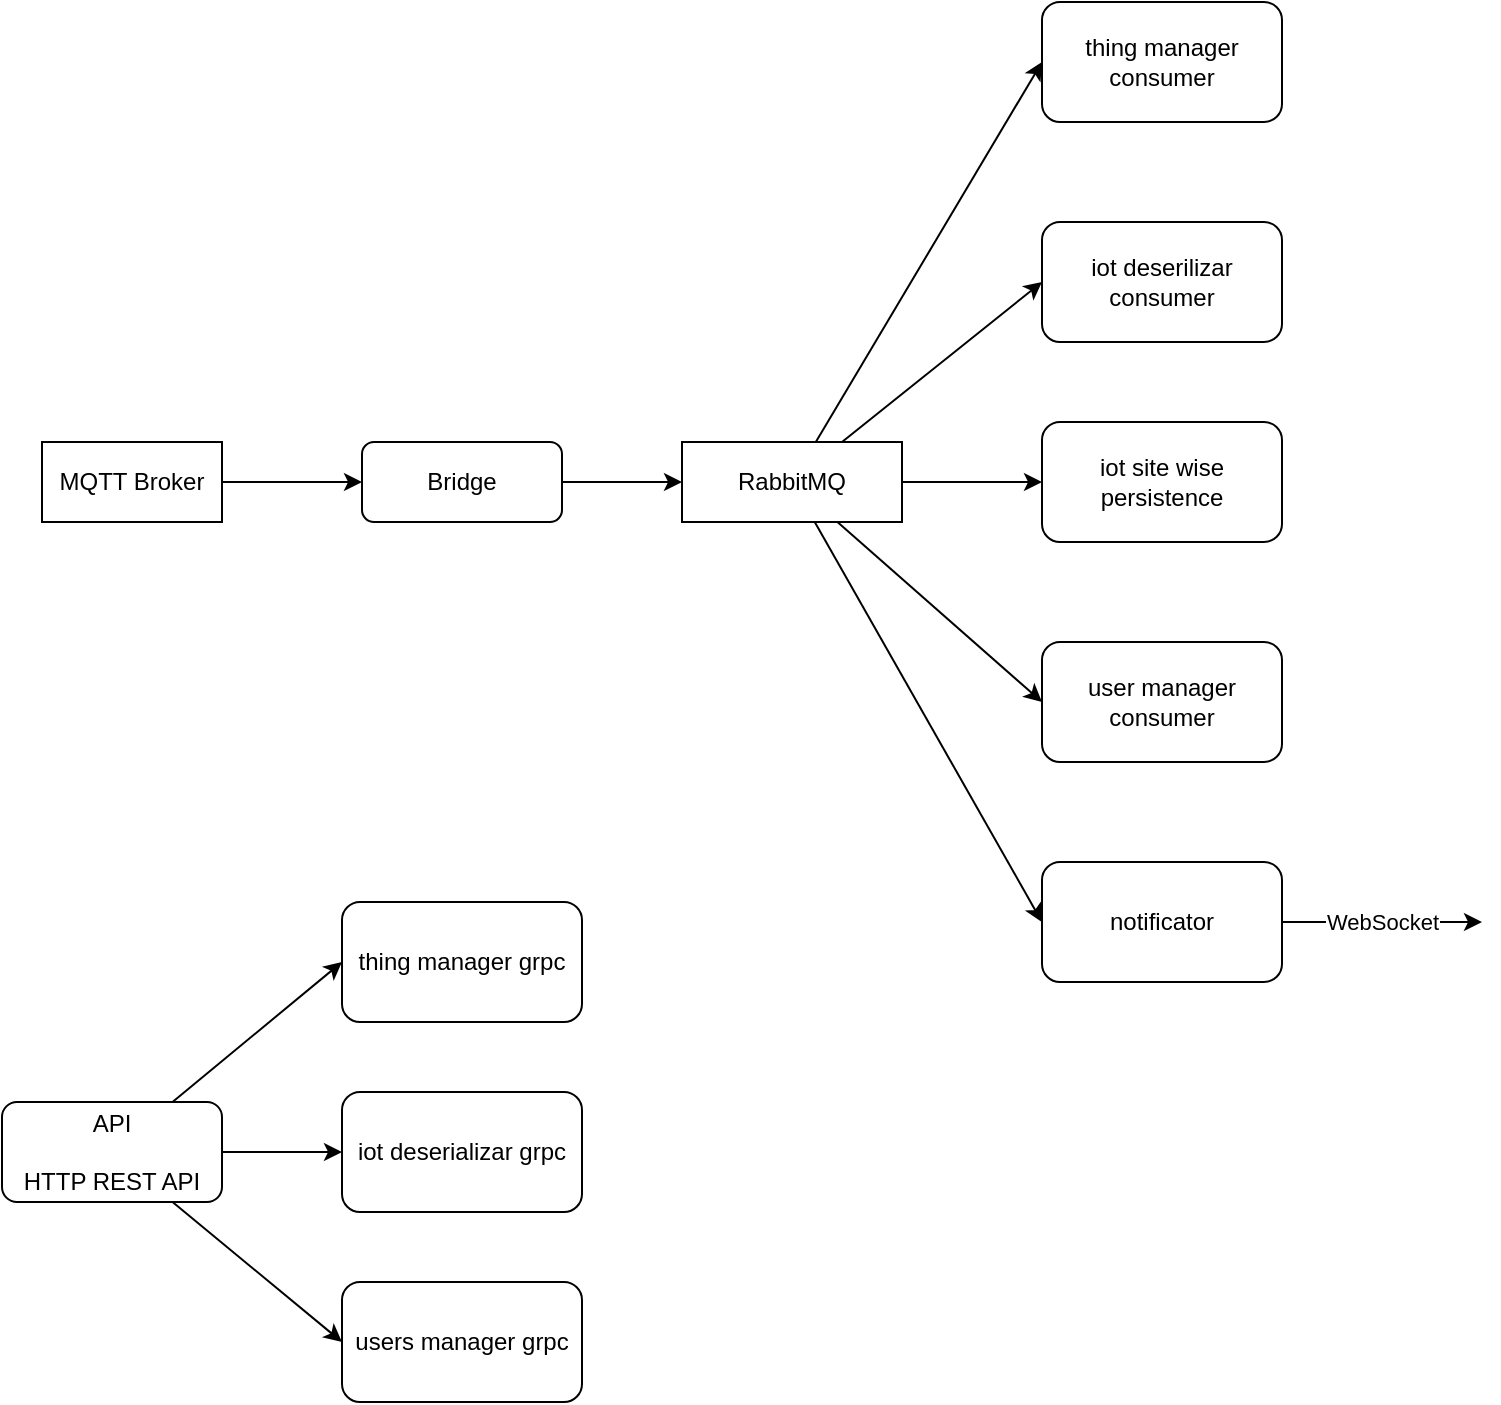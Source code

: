 <mxfile>
    <diagram id="7XnDflL5jBeqPy--ubXq" name="Page-1">
        <mxGraphModel dx="1727" dy="1615" grid="1" gridSize="10" guides="1" tooltips="1" connect="1" arrows="1" fold="1" page="1" pageScale="1" pageWidth="850" pageHeight="1100" math="0" shadow="0">
            <root>
                <mxCell id="0"/>
                <mxCell id="1" parent="0"/>
                <mxCell id="9" style="edgeStyle=none;html=1;entryX=0;entryY=0.5;entryDx=0;entryDy=0;" edge="1" parent="1" source="2" target="8">
                    <mxGeometry relative="1" as="geometry"/>
                </mxCell>
                <mxCell id="11" style="edgeStyle=none;html=1;entryX=0;entryY=0.5;entryDx=0;entryDy=0;" edge="1" parent="1" source="2" target="10">
                    <mxGeometry relative="1" as="geometry"/>
                </mxCell>
                <mxCell id="13" style="edgeStyle=none;html=1;entryX=0;entryY=0.5;entryDx=0;entryDy=0;" edge="1" parent="1" source="2" target="12">
                    <mxGeometry relative="1" as="geometry"/>
                </mxCell>
                <mxCell id="2" value="API&lt;br&gt;&lt;br&gt;HTTP REST API" style="rounded=1;whiteSpace=wrap;html=1;" vertex="1" parent="1">
                    <mxGeometry x="80" y="420" width="110" height="50" as="geometry"/>
                </mxCell>
                <mxCell id="7" style="edgeStyle=none;html=1;entryX=0;entryY=0.5;entryDx=0;entryDy=0;" edge="1" parent="1" source="3" target="6">
                    <mxGeometry relative="1" as="geometry"/>
                </mxCell>
                <mxCell id="3" value="Bridge" style="rounded=1;whiteSpace=wrap;html=1;" vertex="1" parent="1">
                    <mxGeometry x="260" y="90" width="100" height="40" as="geometry"/>
                </mxCell>
                <mxCell id="5" style="edgeStyle=none;html=1;entryX=0;entryY=0.5;entryDx=0;entryDy=0;" edge="1" parent="1" source="4" target="3">
                    <mxGeometry relative="1" as="geometry"/>
                </mxCell>
                <mxCell id="4" value="MQTT Broker" style="rounded=0;whiteSpace=wrap;html=1;" vertex="1" parent="1">
                    <mxGeometry x="100" y="90" width="90" height="40" as="geometry"/>
                </mxCell>
                <mxCell id="15" style="edgeStyle=none;html=1;entryX=0;entryY=0.5;entryDx=0;entryDy=0;" edge="1" parent="1" source="6" target="14">
                    <mxGeometry relative="1" as="geometry"/>
                </mxCell>
                <mxCell id="17" style="edgeStyle=none;html=1;entryX=0;entryY=0.5;entryDx=0;entryDy=0;" edge="1" parent="1" source="6" target="16">
                    <mxGeometry relative="1" as="geometry"/>
                </mxCell>
                <mxCell id="19" style="edgeStyle=none;html=1;entryX=0;entryY=0.5;entryDx=0;entryDy=0;" edge="1" parent="1" source="6" target="18">
                    <mxGeometry relative="1" as="geometry"/>
                </mxCell>
                <mxCell id="21" style="edgeStyle=none;html=1;entryX=0;entryY=0.5;entryDx=0;entryDy=0;" edge="1" parent="1" source="6" target="20">
                    <mxGeometry relative="1" as="geometry">
                        <mxPoint x="600" y="280" as="targetPoint"/>
                    </mxGeometry>
                </mxCell>
                <mxCell id="24" style="edgeStyle=none;html=1;entryX=0;entryY=0.5;entryDx=0;entryDy=0;" edge="1" parent="1" source="6" target="23">
                    <mxGeometry relative="1" as="geometry"/>
                </mxCell>
                <mxCell id="6" value="RabbitMQ" style="rounded=0;whiteSpace=wrap;html=1;" vertex="1" parent="1">
                    <mxGeometry x="420" y="90" width="110" height="40" as="geometry"/>
                </mxCell>
                <mxCell id="8" value="thing manager grpc" style="rounded=1;whiteSpace=wrap;html=1;" vertex="1" parent="1">
                    <mxGeometry x="250" y="320" width="120" height="60" as="geometry"/>
                </mxCell>
                <mxCell id="10" value="iot deserializar grpc" style="rounded=1;whiteSpace=wrap;html=1;" vertex="1" parent="1">
                    <mxGeometry x="250" y="415" width="120" height="60" as="geometry"/>
                </mxCell>
                <mxCell id="12" value="users manager grpc" style="rounded=1;whiteSpace=wrap;html=1;" vertex="1" parent="1">
                    <mxGeometry x="250" y="510" width="120" height="60" as="geometry"/>
                </mxCell>
                <mxCell id="14" value="thing manager consumer" style="rounded=1;whiteSpace=wrap;html=1;" vertex="1" parent="1">
                    <mxGeometry x="600" y="-130" width="120" height="60" as="geometry"/>
                </mxCell>
                <mxCell id="16" value="iot deserilizar consumer" style="rounded=1;whiteSpace=wrap;html=1;" vertex="1" parent="1">
                    <mxGeometry x="600" y="-20" width="120" height="60" as="geometry"/>
                </mxCell>
                <mxCell id="18" value="user manager consumer" style="rounded=1;whiteSpace=wrap;html=1;" vertex="1" parent="1">
                    <mxGeometry x="600" y="190" width="120" height="60" as="geometry"/>
                </mxCell>
                <mxCell id="22" value="WebSocket" style="edgeStyle=none;html=1;exitX=1;exitY=0.5;exitDx=0;exitDy=0;" edge="1" parent="1" source="20">
                    <mxGeometry relative="1" as="geometry">
                        <mxPoint x="820" y="330" as="targetPoint"/>
                        <mxPoint x="720" y="280" as="sourcePoint"/>
                    </mxGeometry>
                </mxCell>
                <mxCell id="20" value="notificator" style="rounded=1;whiteSpace=wrap;html=1;" vertex="1" parent="1">
                    <mxGeometry x="600" y="300" width="120" height="60" as="geometry"/>
                </mxCell>
                <mxCell id="23" value="iot site wise persistence" style="rounded=1;whiteSpace=wrap;html=1;" vertex="1" parent="1">
                    <mxGeometry x="600" y="80" width="120" height="60" as="geometry"/>
                </mxCell>
            </root>
        </mxGraphModel>
    </diagram>
</mxfile>
